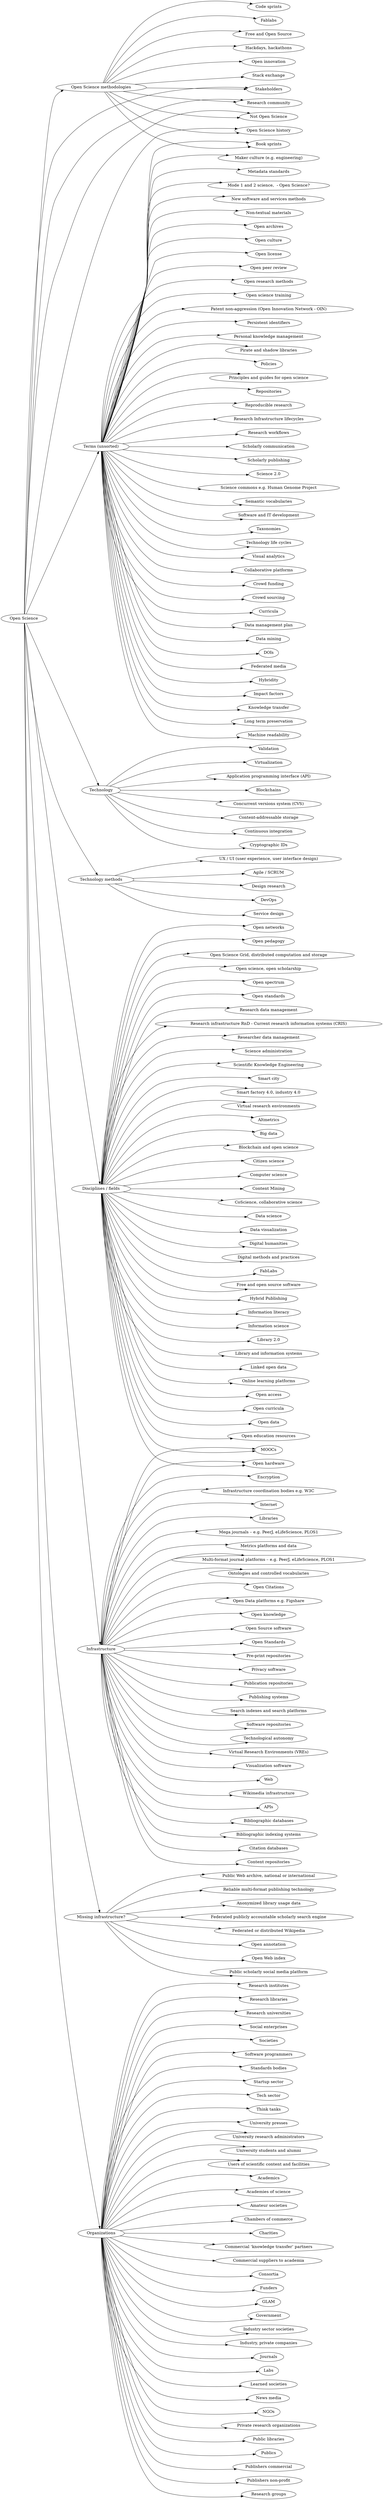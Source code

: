 digraph G {
 graph [
rankdir = "LR"
];
node [
fontsize = "16"
shape = "ellipse"
];
edge [
];
"Open Science"->"Terms (unsorted)"->

"Book sprints",
"Collaborative platforms",
"Crowd funding",
"Crowd sourcing",
"Curricula",
"Data management plan",
"Data mining",
"DOIs",
"Federated media",
"Hybridity",
"Impact factors",
"Knowledge transfer",
"Long term preservation",
"Machine readability",
"Maker culture (e.g. engineering)",
"Metadata standards",
"Mode 1 and 2 science,  - Open Science?",
"New software and services methods",
"Non-textual materials",
"Open archives",
"Open culture",
"Open license",
"Open peer review",
"Open research methods",
"Open science training",
"Patent non-aggression (Open Innovation Network - OIN)",
"Persistent identifiers",
"Personal knowledge management",
"Pirate and shadow libraries",
"Policies",
"Principles and guides for open science",
"Repositories",
"Reproducible research",
"Research Infrastructure lifecycles",
"Research workflows",
"Scholarly communication",
"Scholarly publishing",
"Science 2.0",
"Science commons e.g. Human Genome Project",
"Semantic vocabularies",
"Software and IT development",
"Taxonomies",
"Technology life cycles",
"Visual analytics"

"Open Science"->"Technology"->

"Application programming interface (API)",
"Blockchains",
"Concurrent versions system (CVS)",
"Content-addressable storage",
"Continuous integration",
"Cryptographic IDs",
"Validation",
"Virtualization"

"Open Science"->"Technology methods"->

"Agile / SCRUM",
"Design research",
"DevOps",
"Service design",
"UX / UI (user experience, user interface design)"

"Open Science"->"Infrastructure"->

"APIs",
"Bibliographic databases",
"Bibliographic indexing systems",
"Citation databases",
"Content repositories",
"Encryption",
"Infrastructure coordination bodies e.g. W3C",
"Internet",
"Libraries",
"Mega journals – e.g. PeerJ, eLifeScience, PLOS1",
"Metrics platforms and data",
"MOOCs",
"Multi-format journal platforms – e.g. PeerJ, eLifeScience, PLOS1",
"Ontologies and controlled vocabularies",
"Open Citations",
"Open Data platforms e.g. Figshare",
"Open hardware",
"Open knowledge",
"Open Source software",
"Open Standards",
"Pre-print repositories",
"Privacy software",
"Publication repositories",
"Publishing systems",
"Search indexes and search platforms",
"Software repositories",
"Technological autonomy",
"Virtual Research Environments (VREs)",
"Visualization software",
"Web",
"Wikimedia infrastructure"

"Open Science"->"Missing infrastructure?"->

"Anonymized library usage data",
"Federated publicly accountable scholarly search engine",
"Federated or distributed Wikipedia",
"Open annotation",
"Open Web index",
"Public scholarly social media platform",
"Public Web archive, national or international",
"Reliable multi-format publishing technology"

"Open Science"->"Disciplines / fields"->

"Altmetrics",
"Big data",
"Blockchain and open science",
"Citizen science",
"Computer science",
"Content Mining",
"CoScience, collaborative science",
"Data science",
"Data visualization",
"Digital humanities",
"Digital methods and practices",
"FabLabs",
"Free and open source software",
"Hybrid Publishing",
"Information literacy",
"Information science",
"Library 2.0",
"Library and information systems",
"Linked open data",
"MOOCs",
"Online learning platforms",
"Open access",
"Open curricula",
"Open data",
"Open education resources",
"Open hardware",
"Open networks",
"Open pedagogy",
"Open Science Grid, distributed computation and storage",
"Open science, open scholarship",
"Open spectrum",
"Open standards",
"Research data management",
"Research infrastructure RnD - Current research information systems (CRIS)",
"Researcher data management",
"Science administration",
"Scientific Knowledge Engineering",
"Smart city",
"Smart factory 4.0, industry 4.0",
"Virtual research environments"

"Open Science"->"Organizations"->

"Academics",
"Academies of science",
"Amateur societies",
"Chambers of commerce",
"Charities",
"Commercial ‘knowledge transfer’ partners",
"Commercial suppliers to academia",
"Consortia",
"Funders",
"GLAM",
"Government",
"Industry sector societies",
"Industry, private companies",
"Journals",
"Labs",
"Learned societies",
"News media",
"NGOs",
"Private research organizations",
"Public libraries",
"Publics",
"Publishers commercial",
"Publishers non-profit",
"Research groups",
"Research institutes",
"Research libraries",
"Research universities",
"Social enterprises",
"Societies",
"Software programmers",
"Standards bodies",
"Startup sector",
"Tech sector",
"Think tanks",
"University presses",
"University research administrators",
"University students and alumni",
"Users of scientific content and facilities"

"Open Science"->"Open Science methodologies"->

"Book sprints",
"Code sprints",
"Fablabs",
"Free and Open Source",
"Hackdays, hackathons",
"Open innovation",
"Stack exchange",
"Stakeholders",
"Research community",
"Not Open Science",
"Open Science history"

"Open Science"->"Stakeholders"
"Open Science"->"Research community"
"Open Science"->"Not Open Science"
"Open Science"->"Open Science history"
}

